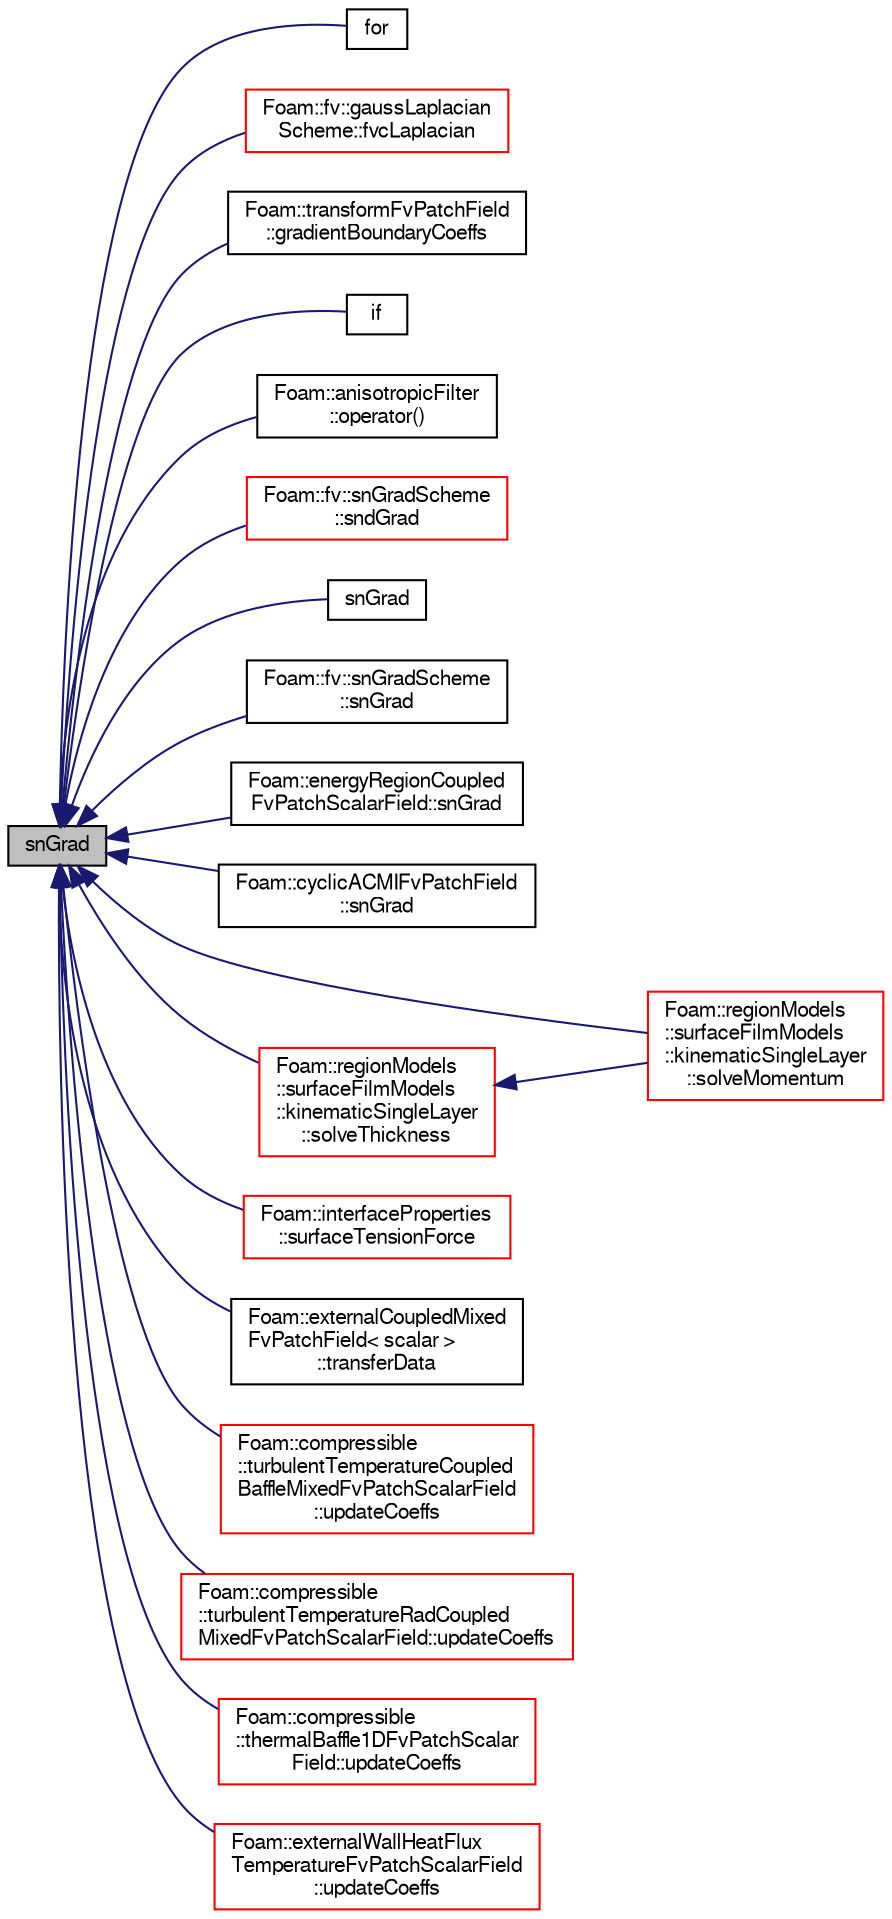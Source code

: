 digraph "snGrad"
{
  bgcolor="transparent";
  edge [fontname="FreeSans",fontsize="10",labelfontname="FreeSans",labelfontsize="10"];
  node [fontname="FreeSans",fontsize="10",shape=record];
  rankdir="LR";
  Node20650 [label="snGrad",height=0.2,width=0.4,color="black", fillcolor="grey75", style="filled", fontcolor="black"];
  Node20650 -> Node20651 [dir="back",color="midnightblue",fontsize="10",style="solid",fontname="FreeSans"];
  Node20651 [label="for",height=0.2,width=0.4,color="black",URL="$a38537.html#ae9610aff8f04c828f9db802f66a18f67"];
  Node20650 -> Node20652 [dir="back",color="midnightblue",fontsize="10",style="solid",fontname="FreeSans"];
  Node20652 [label="Foam::fv::gaussLaplacian\lScheme::fvcLaplacian",height=0.2,width=0.4,color="red",URL="$a22578.html#a3b7763d1c413ef4161fb02b170ba7194"];
  Node20650 -> Node20656 [dir="back",color="midnightblue",fontsize="10",style="solid",fontname="FreeSans"];
  Node20656 [label="Foam::transformFvPatchField\l::gradientBoundaryCoeffs",height=0.2,width=0.4,color="black",URL="$a21998.html#aa96c9200cdd52d1806c6de044661f0f0",tooltip="Return the matrix source coefficients corresponding to the. "];
  Node20650 -> Node20657 [dir="back",color="midnightblue",fontsize="10",style="solid",fontname="FreeSans"];
  Node20657 [label="if",height=0.2,width=0.4,color="black",URL="$a38051.html#a8b7f998449b569bf0b55d8c54cbac3cc"];
  Node20650 -> Node20658 [dir="back",color="midnightblue",fontsize="10",style="solid",fontname="FreeSans"];
  Node20658 [label="Foam::anisotropicFilter\l::operator()",height=0.2,width=0.4,color="black",URL="$a31130.html#a57f485be4b718f128b5c974aea60a703"];
  Node20650 -> Node20659 [dir="back",color="midnightblue",fontsize="10",style="solid",fontname="FreeSans"];
  Node20659 [label="Foam::fv::snGradScheme\l::sndGrad",height=0.2,width=0.4,color="red",URL="$a22610.html#a4e2fec1a3860d683ae26e099d4484515",tooltip="Return the sndGrad of the given cell field. "];
  Node20650 -> Node20680 [dir="back",color="midnightblue",fontsize="10",style="solid",fontname="FreeSans"];
  Node20680 [label="snGrad",height=0.2,width=0.4,color="black",URL="$a21134.html#acdba1ca00b16d3bde830b68881d5eabd"];
  Node20650 -> Node20677 [dir="back",color="midnightblue",fontsize="10",style="solid",fontname="FreeSans"];
  Node20677 [label="Foam::fv::snGradScheme\l::snGrad",height=0.2,width=0.4,color="black",URL="$a22610.html#ada2eaadda6572f03376ad9c302954366",tooltip="Return the snGrad of the given cell field. "];
  Node20650 -> Node20681 [dir="back",color="midnightblue",fontsize="10",style="solid",fontname="FreeSans"];
  Node20681 [label="Foam::energyRegionCoupled\lFvPatchScalarField::snGrad",height=0.2,width=0.4,color="black",URL="$a28962.html#a0fd4c75896f2d5451e9a2b1d47703c00",tooltip="Return patch-normal gradient. "];
  Node20650 -> Node20682 [dir="back",color="midnightblue",fontsize="10",style="solid",fontname="FreeSans"];
  Node20682 [label="Foam::cyclicACMIFvPatchField\l::snGrad",height=0.2,width=0.4,color="black",URL="$a22010.html#a60f27bec2e5435f7c68fc11624d6e8d6",tooltip="Return patch-normal gradient. "];
  Node20650 -> Node20683 [dir="back",color="midnightblue",fontsize="10",style="solid",fontname="FreeSans"];
  Node20683 [label="Foam::regionModels\l::surfaceFilmModels\l::kinematicSingleLayer\l::solveMomentum",height=0.2,width=0.4,color="red",URL="$a29042.html#aaba5d5ef7ac2693c87b0b31a7605f178",tooltip="Solve for film velocity. "];
  Node20650 -> Node20687 [dir="back",color="midnightblue",fontsize="10",style="solid",fontname="FreeSans"];
  Node20687 [label="Foam::regionModels\l::surfaceFilmModels\l::kinematicSingleLayer\l::solveThickness",height=0.2,width=0.4,color="red",URL="$a29042.html#a38ccae6e6751502d71d2490fca96a516",tooltip="Solve coupled velocity-thickness equations. "];
  Node20687 -> Node20683 [dir="back",color="midnightblue",fontsize="10",style="solid",fontname="FreeSans"];
  Node20650 -> Node20688 [dir="back",color="midnightblue",fontsize="10",style="solid",fontname="FreeSans"];
  Node20688 [label="Foam::interfaceProperties\l::surfaceTensionForce",height=0.2,width=0.4,color="red",URL="$a30522.html#a0564a6219e50501d0284a87e24762cd8"];
  Node20650 -> Node20690 [dir="back",color="midnightblue",fontsize="10",style="solid",fontname="FreeSans"];
  Node20690 [label="Foam::externalCoupledMixed\lFvPatchField\< scalar \>\l::transferData",height=0.2,width=0.4,color="black",URL="$a22082.html#aaead10f96672ca2a1e5c291111cebf1e",tooltip="Transfer data for external source. "];
  Node20650 -> Node20691 [dir="back",color="midnightblue",fontsize="10",style="solid",fontname="FreeSans"];
  Node20691 [label="Foam::compressible\l::turbulentTemperatureCoupled\lBaffleMixedFvPatchScalarField\l::updateCoeffs",height=0.2,width=0.4,color="red",URL="$a30802.html#a7e24eafac629d3733181cd942d4c902f",tooltip="Update the coefficients associated with the patch field. "];
  Node20650 -> Node20693 [dir="back",color="midnightblue",fontsize="10",style="solid",fontname="FreeSans"];
  Node20693 [label="Foam::compressible\l::turbulentTemperatureRadCoupled\lMixedFvPatchScalarField::updateCoeffs",height=0.2,width=0.4,color="red",URL="$a30806.html#a7e24eafac629d3733181cd942d4c902f",tooltip="Update the coefficients associated with the patch field. "];
  Node20650 -> Node20697 [dir="back",color="midnightblue",fontsize="10",style="solid",fontname="FreeSans"];
  Node20697 [label="Foam::compressible\l::thermalBaffle1DFvPatchScalar\lField::updateCoeffs",height=0.2,width=0.4,color="red",URL="$a30790.html#a7e24eafac629d3733181cd942d4c902f",tooltip="Update the coefficients associated with the patch field. "];
  Node20650 -> Node20699 [dir="back",color="midnightblue",fontsize="10",style="solid",fontname="FreeSans"];
  Node20699 [label="Foam::externalWallHeatFlux\lTemperatureFvPatchScalarField\l::updateCoeffs",height=0.2,width=0.4,color="red",URL="$a30782.html#a7e24eafac629d3733181cd942d4c902f",tooltip="Update the coefficients associated with the patch field. "];
}
